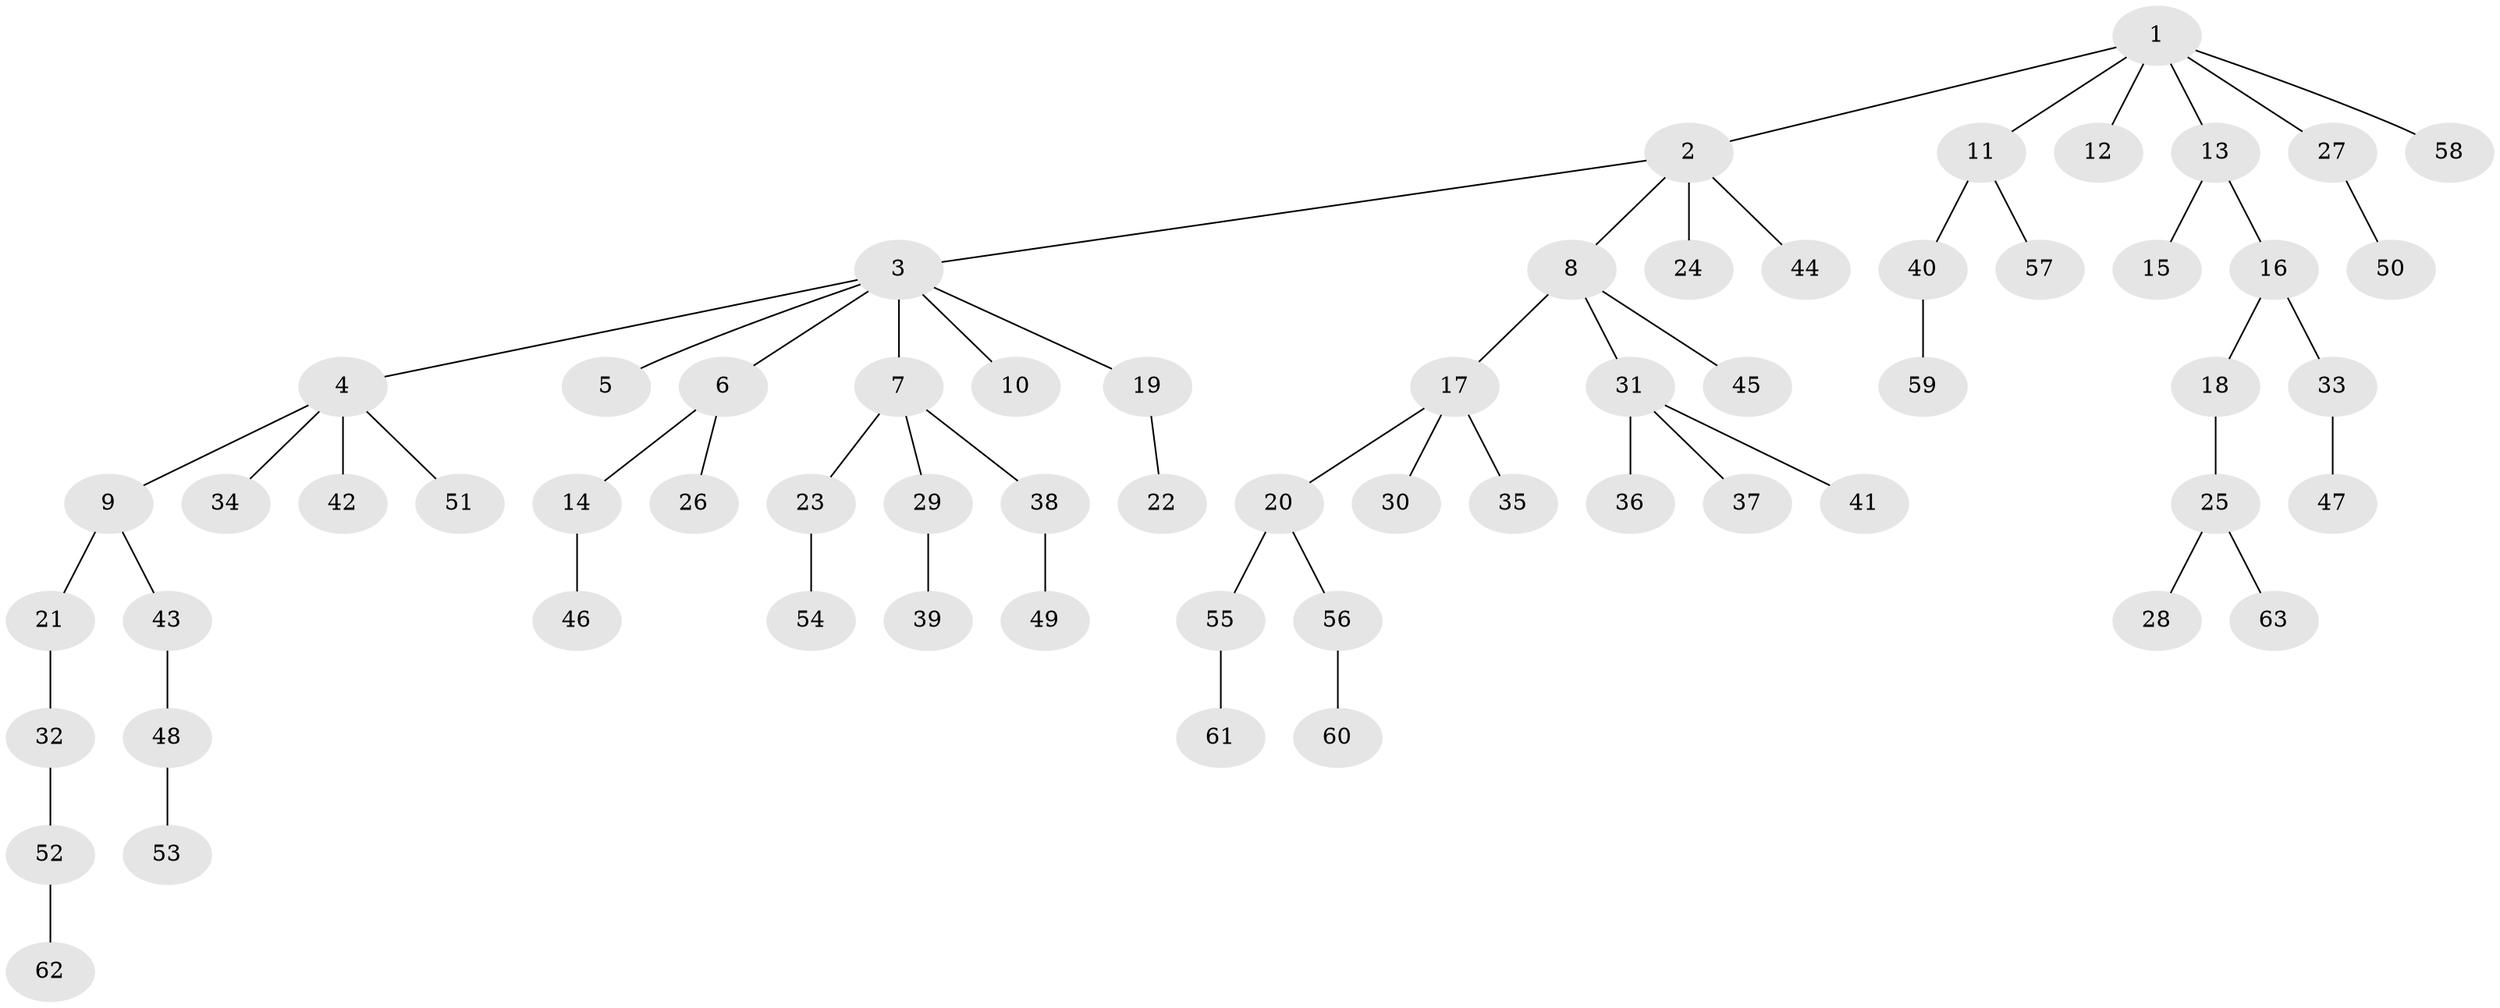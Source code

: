 // coarse degree distribution, {7: 0.025, 4: 0.075, 6: 0.05, 2: 0.125, 3: 0.1, 1: 0.625}
// Generated by graph-tools (version 1.1) at 2025/42/03/06/25 10:42:04]
// undirected, 63 vertices, 62 edges
graph export_dot {
graph [start="1"]
  node [color=gray90,style=filled];
  1;
  2;
  3;
  4;
  5;
  6;
  7;
  8;
  9;
  10;
  11;
  12;
  13;
  14;
  15;
  16;
  17;
  18;
  19;
  20;
  21;
  22;
  23;
  24;
  25;
  26;
  27;
  28;
  29;
  30;
  31;
  32;
  33;
  34;
  35;
  36;
  37;
  38;
  39;
  40;
  41;
  42;
  43;
  44;
  45;
  46;
  47;
  48;
  49;
  50;
  51;
  52;
  53;
  54;
  55;
  56;
  57;
  58;
  59;
  60;
  61;
  62;
  63;
  1 -- 2;
  1 -- 11;
  1 -- 12;
  1 -- 13;
  1 -- 27;
  1 -- 58;
  2 -- 3;
  2 -- 8;
  2 -- 24;
  2 -- 44;
  3 -- 4;
  3 -- 5;
  3 -- 6;
  3 -- 7;
  3 -- 10;
  3 -- 19;
  4 -- 9;
  4 -- 34;
  4 -- 42;
  4 -- 51;
  6 -- 14;
  6 -- 26;
  7 -- 23;
  7 -- 29;
  7 -- 38;
  8 -- 17;
  8 -- 31;
  8 -- 45;
  9 -- 21;
  9 -- 43;
  11 -- 40;
  11 -- 57;
  13 -- 15;
  13 -- 16;
  14 -- 46;
  16 -- 18;
  16 -- 33;
  17 -- 20;
  17 -- 30;
  17 -- 35;
  18 -- 25;
  19 -- 22;
  20 -- 55;
  20 -- 56;
  21 -- 32;
  23 -- 54;
  25 -- 28;
  25 -- 63;
  27 -- 50;
  29 -- 39;
  31 -- 36;
  31 -- 37;
  31 -- 41;
  32 -- 52;
  33 -- 47;
  38 -- 49;
  40 -- 59;
  43 -- 48;
  48 -- 53;
  52 -- 62;
  55 -- 61;
  56 -- 60;
}
